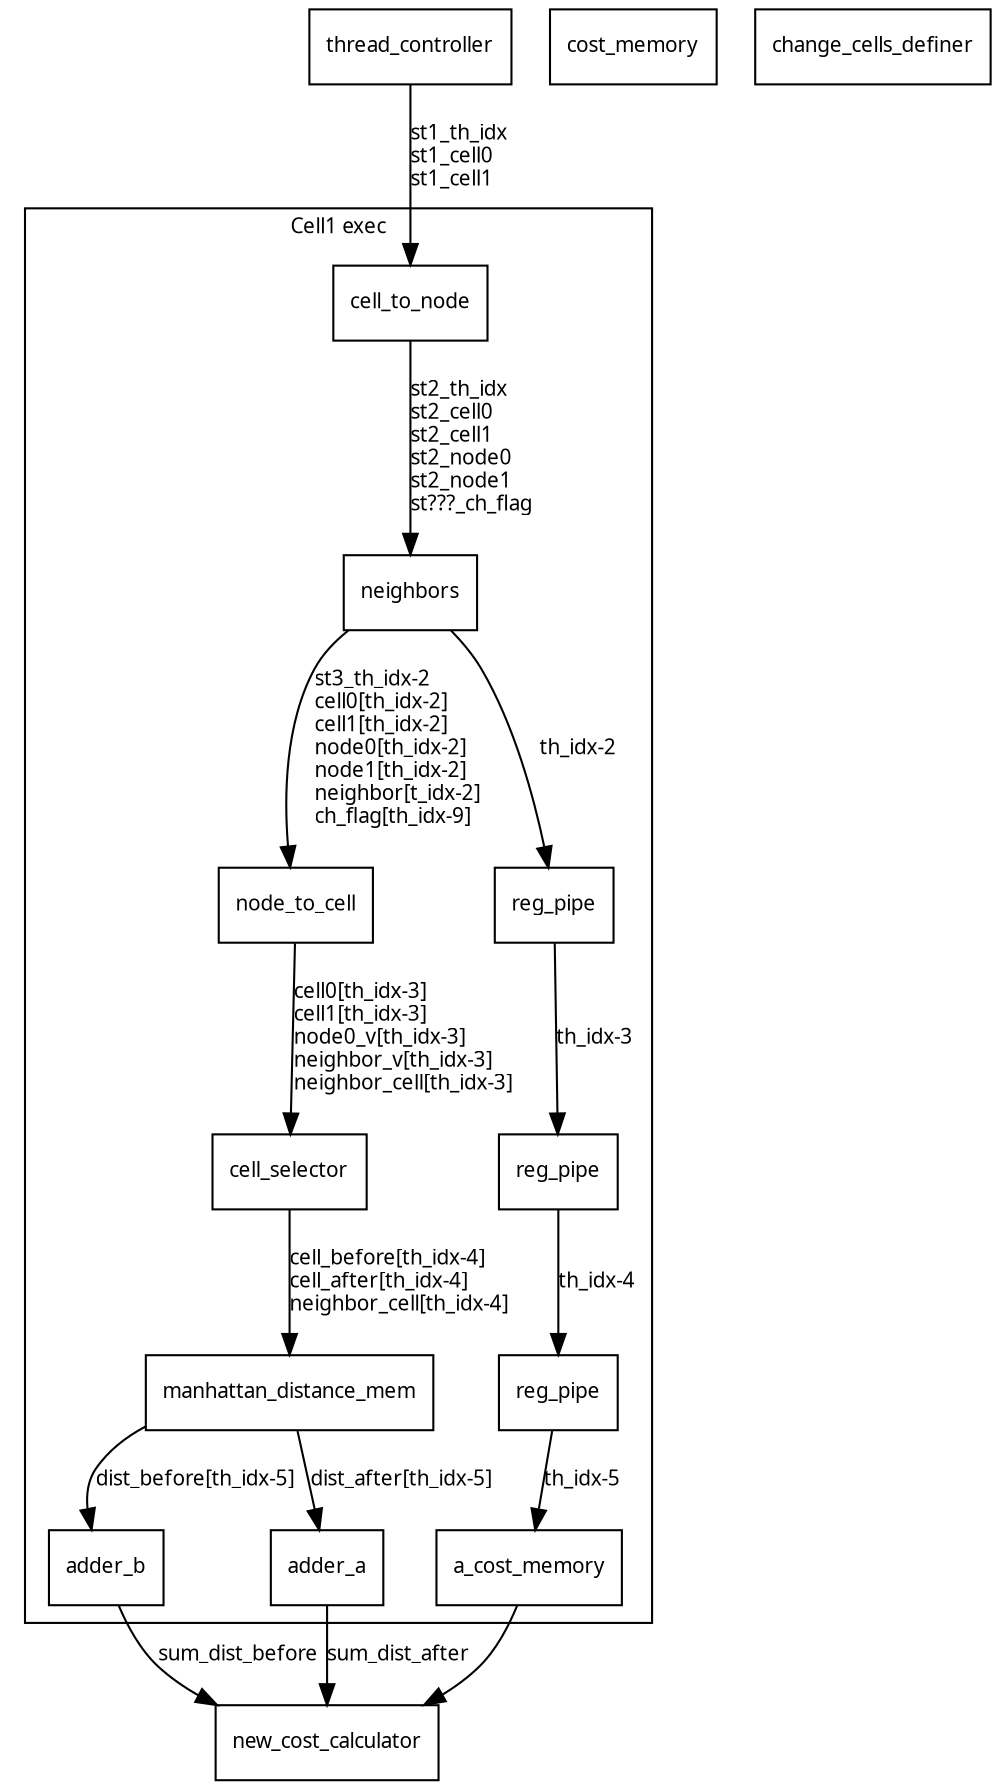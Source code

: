 digraph "SA_HW" {
  graph [
    fontsize = "10",
    fontname = "Verdana",
    compound = "true",
  ];
  edge [
    fontsize = "10",
    fontname = "Verdana",
  ];
  node [
    shape = "record",
    fontsize = "10",
    fontname = "Verdana",
  ];
  "thread_controller" [
    label = "thread_controller",
  ];
  "cost_memory" [
    label = "cost_memory",
  ];
  "new_cost_calculator" [
    label = "new_cost_calculator",
  ];
  "change_cells_definer" [
    label = "change_cells_definer",
  ];
  subgraph "cluster_cell0_exec_block" {
    label = "Cell1 exec";
    // nodes
    "a_cell_to_node" [
      label = "cell_to_node",
    ];
    "a_neighbors" [
      label = "neighbors",
    ];
    "a_reg_pipe0" [
      label = "reg_pipe",
    ];
    "a_reg_pipe1" [
      label = "reg_pipe",
    ];
    "a_reg_pipe2" [
      label = "reg_pipe",
    ];
    "a_node_to_cell" [
      label = "node_to_cell",
    ];
    "a_cell_selector" [
      label = "cell_selector",
    ];
    "a_manhattan_distance_mem" [
      label = "manhattan_distance_mem",
    ];
    "a_adder_b" [
      label = "adder_b",
    ];
    "a_adder_a" [
      label = "adder_a",
    ];
    // edges
    "a_cell_to_node" -> "a_neighbors" [
      label = "st2_th_idx\lst2_cell0\lst2_cell1\lst2_node0\lst2_node1\lst???_ch_flag\l",
    ];
    "a_neighbors" -> "a_node_to_cell" [
      label = "st3_th_idx-2\lcell0[th_idx-2]\lcell1[th_idx-2]\lnode0[th_idx-2]\lnode1[th_idx-2]\lneighbor[t_idx-2]\lch_flag[th_idx-9]\l",
    ];
    "a_neighbors" -> "a_reg_pipe0" [
      label = "th_idx-2",
    ];
    "a_reg_pipe0" -> "a_reg_pipe1" [
      label = "th_idx-3",
    ];
    "a_reg_pipe1" -> "a_reg_pipe2" [
      label = "th_idx-4",
    ];
    "a_reg_pipe2" -> "a_cost_memory" [
      label = "th_idx-5",
    ];
    "a_node_to_cell" -> "a_cell_selector" [
      label = "cell0[th_idx-3]\lcell1[th_idx-3]\lnode0_v[th_idx-3]\lneighbor_v[th_idx-3]\lneighbor_cell[th_idx-3]\l",
    ];
    "a_cell_selector" -> "a_manhattan_distance_mem" [
      label = "cell_before[th_idx-4]\lcell_after[th_idx-4]\lneighbor_cell[th_idx-4]\l",
    ];
    "a_manhattan_distance_mem" -> "a_adder_b" [
      label = "dist_before[th_idx-5]",
    ];
    "a_manhattan_distance_mem" -> "a_adder_a" [
      label = "dist_after[th_idx-5]",
    ];
  }
  "thread_controller" -> "a_cell_to_node" [
    label = "st1_th_idx\lst1_cell0\lst1_cell1\l",
  ];
  "a_adder_b" -> "new_cost_calculator" [
    label = "sum_dist_before",
  ];
  "a_adder_a" -> "new_cost_calculator" [
    label = "sum_dist_after",
  ];
  "a_cost_memory" -> "new_cost_calculator";
}